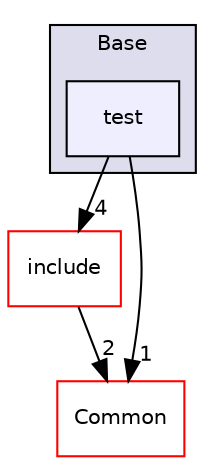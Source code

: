 digraph "/home/travis/build/AliceO2Group/AliceO2/Detectors/MUON/MID/Base/test" {
  bgcolor=transparent;
  compound=true
  node [ fontsize="10", fontname="Helvetica"];
  edge [ labelfontsize="10", labelfontname="Helvetica"];
  subgraph clusterdir_b5547b1068d53f0f904ee5a2a84992af {
    graph [ bgcolor="#ddddee", pencolor="black", label="Base" fontname="Helvetica", fontsize="10", URL="dir_b5547b1068d53f0f904ee5a2a84992af.html"]
  dir_32e49f0791d191b7d3ff38f062842c3d [shape=box, label="test", style="filled", fillcolor="#eeeeff", pencolor="black", URL="dir_32e49f0791d191b7d3ff38f062842c3d.html"];
  }
  dir_489f40b36f28d316deaebf4fe902d76f [shape=box label="include" color="red" URL="dir_489f40b36f28d316deaebf4fe902d76f.html"];
  dir_4ab6b4cc6a7edbff49100e9123df213f [shape=box label="Common" color="red" URL="dir_4ab6b4cc6a7edbff49100e9123df213f.html"];
  dir_489f40b36f28d316deaebf4fe902d76f->dir_4ab6b4cc6a7edbff49100e9123df213f [headlabel="2", labeldistance=1.5 headhref="dir_000121_000016.html"];
  dir_32e49f0791d191b7d3ff38f062842c3d->dir_489f40b36f28d316deaebf4fe902d76f [headlabel="4", labeldistance=1.5 headhref="dir_000291_000121.html"];
  dir_32e49f0791d191b7d3ff38f062842c3d->dir_4ab6b4cc6a7edbff49100e9123df213f [headlabel="1", labeldistance=1.5 headhref="dir_000291_000016.html"];
}
